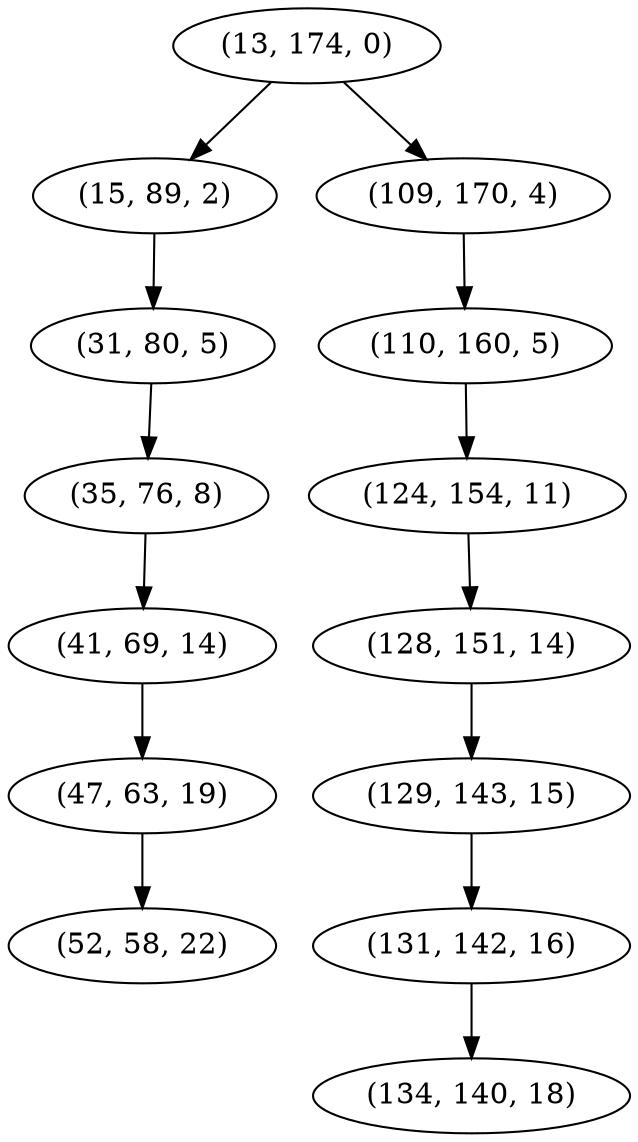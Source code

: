 digraph tree {
    "(13, 174, 0)";
    "(15, 89, 2)";
    "(31, 80, 5)";
    "(35, 76, 8)";
    "(41, 69, 14)";
    "(47, 63, 19)";
    "(52, 58, 22)";
    "(109, 170, 4)";
    "(110, 160, 5)";
    "(124, 154, 11)";
    "(128, 151, 14)";
    "(129, 143, 15)";
    "(131, 142, 16)";
    "(134, 140, 18)";
    "(13, 174, 0)" -> "(15, 89, 2)";
    "(13, 174, 0)" -> "(109, 170, 4)";
    "(15, 89, 2)" -> "(31, 80, 5)";
    "(31, 80, 5)" -> "(35, 76, 8)";
    "(35, 76, 8)" -> "(41, 69, 14)";
    "(41, 69, 14)" -> "(47, 63, 19)";
    "(47, 63, 19)" -> "(52, 58, 22)";
    "(109, 170, 4)" -> "(110, 160, 5)";
    "(110, 160, 5)" -> "(124, 154, 11)";
    "(124, 154, 11)" -> "(128, 151, 14)";
    "(128, 151, 14)" -> "(129, 143, 15)";
    "(129, 143, 15)" -> "(131, 142, 16)";
    "(131, 142, 16)" -> "(134, 140, 18)";
}
